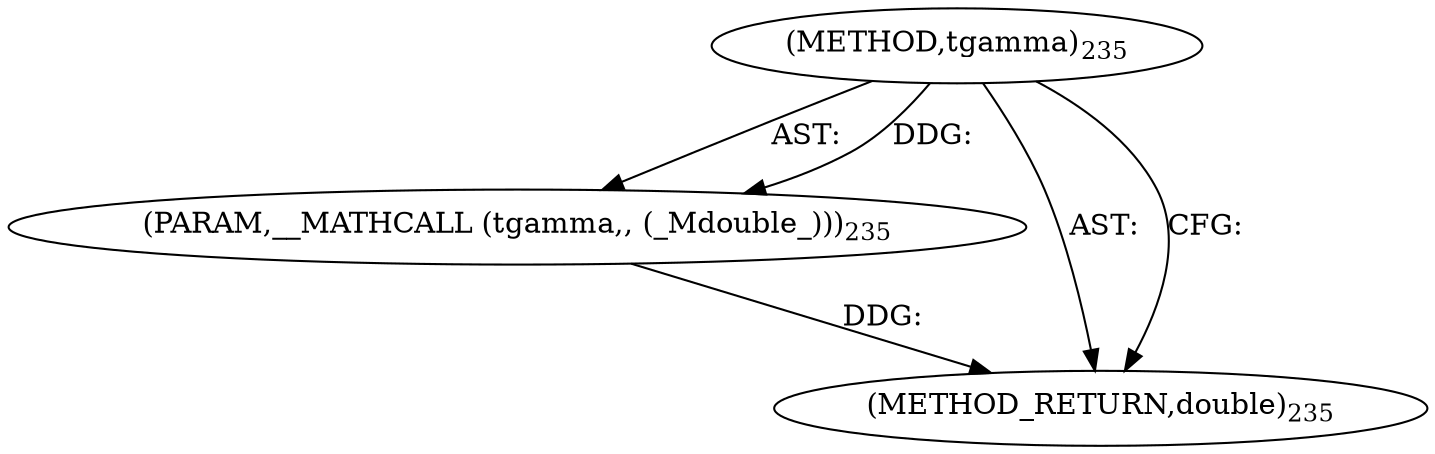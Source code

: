 digraph "tgamma" {  
"6368" [label = <(METHOD,tgamma)<SUB>235</SUB>> ]
"6369" [label = <(PARAM,__MATHCALL (tgamma,, (_Mdouble_)))<SUB>235</SUB>> ]
"6370" [label = <(METHOD_RETURN,double)<SUB>235</SUB>> ]
  "6368" -> "6369"  [ label = "AST: "] 
  "6368" -> "6370"  [ label = "AST: "] 
  "6368" -> "6370"  [ label = "CFG: "] 
  "6369" -> "6370"  [ label = "DDG: "] 
  "6368" -> "6369"  [ label = "DDG: "] 
}
